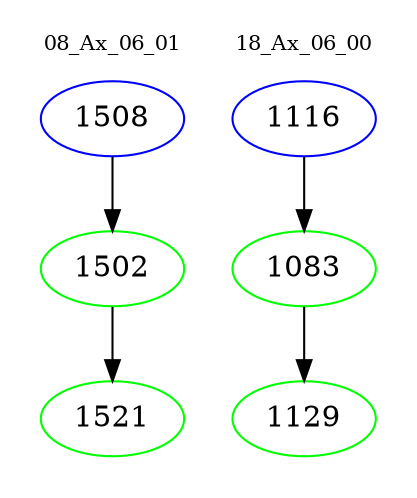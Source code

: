 digraph{
subgraph cluster_0 {
color = white
label = "08_Ax_06_01";
fontsize=10;
T0_1508 [label="1508", color="blue"]
T0_1508 -> T0_1502 [color="black"]
T0_1502 [label="1502", color="green"]
T0_1502 -> T0_1521 [color="black"]
T0_1521 [label="1521", color="green"]
}
subgraph cluster_1 {
color = white
label = "18_Ax_06_00";
fontsize=10;
T1_1116 [label="1116", color="blue"]
T1_1116 -> T1_1083 [color="black"]
T1_1083 [label="1083", color="green"]
T1_1083 -> T1_1129 [color="black"]
T1_1129 [label="1129", color="green"]
}
}
